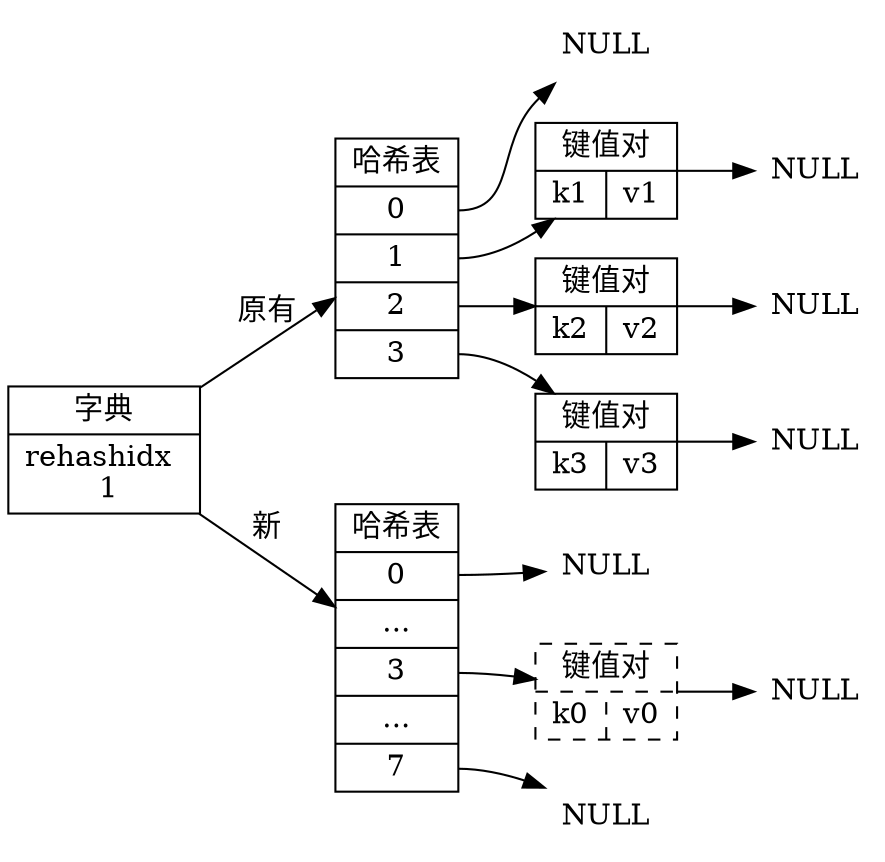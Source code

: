digraph {

    rankdir = LR;

    //

    node [shape = record];

    dict [label = "字典| rehashidx \n 1"];

    old_hash [label = "哈希表 | <0> 0 | <1> 1 | <2> 2 | <3> 3 "];
    new_hash [label = "哈希表 | <0> 0 | ... | <3> 3 | ... | <7> 7 "]

    kv0 [label = "键值对 | { k0 | v0 }", style = dashed];
    kv1 [label = "键值对 | { k1 | v1 }"];
    kv2 [label = "键值对 | { k2 | v2 }"];
    kv3 [label = "键值对 | { k3 | v3 }"];

    //

    node [shape = plaintext, label = "NULL"];

    oldnull0;
    oldnull1;
    oldnull2;
    oldnull3;

    newnull0;
    newnull3;
    newnull7;

    //

    dict -> old_hash [label = "原有"];
    dict -> new_hash [label = "新"];

    old_hash:0 -> oldnull0;
    old_hash:1 -> kv1 -> oldnull1;
    old_hash:2 -> kv2 -> oldnull2;
    old_hash:3 -> kv3 -> oldnull3;

    new_hash:0 -> newnull0;
    new_hash:3 -> kv0 -> newnull3;
    new_hash:7 -> newnull7;
}

